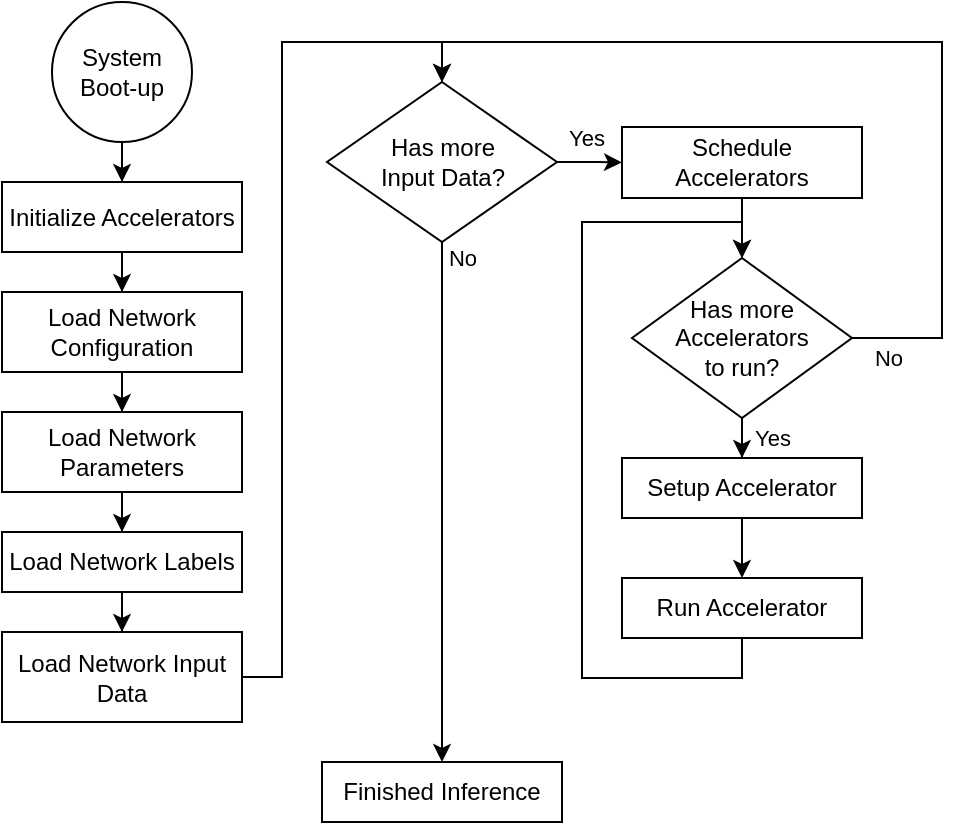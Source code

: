 <mxfile version="13.5.3" type="google"><diagram id="C5RBs43oDa-KdzZeNtuy" name="Page-1"><mxGraphModel dx="1478" dy="928" grid="1" gridSize="10" guides="1" tooltips="1" connect="1" arrows="1" fold="1" page="1" pageScale="1" pageWidth="827" pageHeight="1169" math="0" shadow="0"><root><mxCell id="WIyWlLk6GJQsqaUBKTNV-0"/><mxCell id="WIyWlLk6GJQsqaUBKTNV-1" parent="WIyWlLk6GJQsqaUBKTNV-0"/><mxCell id="r8pOvGpgKGzGNhOfjAAn-9" value="&lt;span&gt;System Boot-up&lt;/span&gt;" style="ellipse;whiteSpace=wrap;html=1;aspect=fixed;container=0;" vertex="1" parent="WIyWlLk6GJQsqaUBKTNV-1"><mxGeometry x="65" y="40" width="70" height="70" as="geometry"/></mxCell><mxCell id="r8pOvGpgKGzGNhOfjAAn-12" value="Initialize Accelerators" style="whiteSpace=wrap;html=1;container=0;" vertex="1" parent="WIyWlLk6GJQsqaUBKTNV-1"><mxGeometry x="40" y="130" width="120" height="35" as="geometry"/></mxCell><mxCell id="r8pOvGpgKGzGNhOfjAAn-13" value="" style="edgeStyle=orthogonalEdgeStyle;rounded=0;orthogonalLoop=1;jettySize=auto;html=1;" edge="1" parent="WIyWlLk6GJQsqaUBKTNV-1" source="r8pOvGpgKGzGNhOfjAAn-9" target="r8pOvGpgKGzGNhOfjAAn-12"><mxGeometry relative="1" as="geometry"/></mxCell><mxCell id="r8pOvGpgKGzGNhOfjAAn-14" value="Load Network Configuration" style="whiteSpace=wrap;html=1;container=0;" vertex="1" parent="WIyWlLk6GJQsqaUBKTNV-1"><mxGeometry x="40" y="185" width="120" height="40" as="geometry"/></mxCell><mxCell id="r8pOvGpgKGzGNhOfjAAn-15" value="" style="edgeStyle=orthogonalEdgeStyle;rounded=0;orthogonalLoop=1;jettySize=auto;html=1;" edge="1" parent="WIyWlLk6GJQsqaUBKTNV-1" source="r8pOvGpgKGzGNhOfjAAn-12" target="r8pOvGpgKGzGNhOfjAAn-14"><mxGeometry relative="1" as="geometry"/></mxCell><mxCell id="r8pOvGpgKGzGNhOfjAAn-16" value="Load Network Parameters" style="whiteSpace=wrap;html=1;container=0;" vertex="1" parent="WIyWlLk6GJQsqaUBKTNV-1"><mxGeometry x="40" y="245" width="120" height="40" as="geometry"/></mxCell><mxCell id="r8pOvGpgKGzGNhOfjAAn-17" value="" style="edgeStyle=orthogonalEdgeStyle;rounded=0;orthogonalLoop=1;jettySize=auto;html=1;" edge="1" parent="WIyWlLk6GJQsqaUBKTNV-1" source="r8pOvGpgKGzGNhOfjAAn-14" target="r8pOvGpgKGzGNhOfjAAn-16"><mxGeometry relative="1" as="geometry"/></mxCell><mxCell id="r8pOvGpgKGzGNhOfjAAn-18" value="Load Network Labels" style="whiteSpace=wrap;html=1;container=0;" vertex="1" parent="WIyWlLk6GJQsqaUBKTNV-1"><mxGeometry x="40" y="305" width="120" height="30" as="geometry"/></mxCell><mxCell id="r8pOvGpgKGzGNhOfjAAn-19" value="" style="edgeStyle=orthogonalEdgeStyle;rounded=0;orthogonalLoop=1;jettySize=auto;html=1;" edge="1" parent="WIyWlLk6GJQsqaUBKTNV-1" source="r8pOvGpgKGzGNhOfjAAn-16" target="r8pOvGpgKGzGNhOfjAAn-18"><mxGeometry relative="1" as="geometry"/></mxCell><mxCell id="r8pOvGpgKGzGNhOfjAAn-20" value="Load Network Input Data" style="whiteSpace=wrap;html=1;container=0;" vertex="1" parent="WIyWlLk6GJQsqaUBKTNV-1"><mxGeometry x="40" y="355" width="120" height="45" as="geometry"/></mxCell><mxCell id="r8pOvGpgKGzGNhOfjAAn-21" value="" style="edgeStyle=orthogonalEdgeStyle;rounded=0;orthogonalLoop=1;jettySize=auto;html=1;" edge="1" parent="WIyWlLk6GJQsqaUBKTNV-1" source="r8pOvGpgKGzGNhOfjAAn-18" target="r8pOvGpgKGzGNhOfjAAn-20"><mxGeometry relative="1" as="geometry"/></mxCell><mxCell id="r8pOvGpgKGzGNhOfjAAn-22" value="Has more &lt;br&gt;Input Data?" style="rhombus;whiteSpace=wrap;html=1;container=0;" vertex="1" parent="WIyWlLk6GJQsqaUBKTNV-1"><mxGeometry x="202.5" y="80" width="115" height="80" as="geometry"/></mxCell><mxCell id="r8pOvGpgKGzGNhOfjAAn-23" value="" style="edgeStyle=orthogonalEdgeStyle;rounded=0;orthogonalLoop=1;jettySize=auto;html=1;entryX=0.5;entryY=0;entryDx=0;entryDy=0;" edge="1" parent="WIyWlLk6GJQsqaUBKTNV-1" source="r8pOvGpgKGzGNhOfjAAn-20" target="r8pOvGpgKGzGNhOfjAAn-22"><mxGeometry relative="1" as="geometry"><mxPoint x="290" y="80" as="targetPoint"/><Array as="points"><mxPoint x="180" y="378"/><mxPoint x="180" y="60"/><mxPoint x="260" y="60"/></Array></mxGeometry></mxCell><mxCell id="r8pOvGpgKGzGNhOfjAAn-24" value="Schedule Accelerators" style="whiteSpace=wrap;html=1;container=0;" vertex="1" parent="WIyWlLk6GJQsqaUBKTNV-1"><mxGeometry x="350" y="102.5" width="120" height="35.5" as="geometry"/></mxCell><mxCell id="r8pOvGpgKGzGNhOfjAAn-25" value="Yes" style="edgeStyle=orthogonalEdgeStyle;rounded=0;orthogonalLoop=1;jettySize=auto;html=1;exitX=1;exitY=0.5;exitDx=0;exitDy=0;" edge="1" parent="WIyWlLk6GJQsqaUBKTNV-1" source="r8pOvGpgKGzGNhOfjAAn-22" target="r8pOvGpgKGzGNhOfjAAn-24"><mxGeometry x="-0.237" y="10" relative="1" as="geometry"><mxPoint x="320" y="120" as="sourcePoint"/><mxPoint x="2" y="-2" as="offset"/></mxGeometry></mxCell><mxCell id="r8pOvGpgKGzGNhOfjAAn-34" style="edgeStyle=orthogonalEdgeStyle;rounded=0;orthogonalLoop=1;jettySize=auto;html=1;exitX=1;exitY=0.5;exitDx=0;exitDy=0;entryX=0.5;entryY=0;entryDx=0;entryDy=0;" edge="1" parent="WIyWlLk6GJQsqaUBKTNV-1" source="r8pOvGpgKGzGNhOfjAAn-27" target="r8pOvGpgKGzGNhOfjAAn-22"><mxGeometry relative="1" as="geometry"><mxPoint x="265" y="70" as="targetPoint"/><Array as="points"><mxPoint x="510" y="208"/><mxPoint x="510" y="60"/><mxPoint x="260" y="60"/></Array></mxGeometry></mxCell><mxCell id="r8pOvGpgKGzGNhOfjAAn-35" value="No" style="edgeLabel;html=1;align=center;verticalAlign=middle;resizable=0;points=[];container=0;" vertex="1" connectable="0" parent="r8pOvGpgKGzGNhOfjAAn-34"><mxGeometry x="-0.883" y="4" relative="1" as="geometry"><mxPoint x="-9" y="14" as="offset"/></mxGeometry></mxCell><mxCell id="r8pOvGpgKGzGNhOfjAAn-27" value="Has more &lt;br&gt;Accelerators &lt;br&gt;to run?" style="rhombus;whiteSpace=wrap;html=1;container=0;" vertex="1" parent="WIyWlLk6GJQsqaUBKTNV-1"><mxGeometry x="355" y="168" width="110" height="80" as="geometry"/></mxCell><mxCell id="r8pOvGpgKGzGNhOfjAAn-28" value="" style="edgeStyle=orthogonalEdgeStyle;rounded=0;orthogonalLoop=1;jettySize=auto;html=1;" edge="1" parent="WIyWlLk6GJQsqaUBKTNV-1" source="r8pOvGpgKGzGNhOfjAAn-24" target="r8pOvGpgKGzGNhOfjAAn-27"><mxGeometry relative="1" as="geometry"/></mxCell><mxCell id="r8pOvGpgKGzGNhOfjAAn-29" value="Setup Accelerator" style="whiteSpace=wrap;html=1;container=0;" vertex="1" parent="WIyWlLk6GJQsqaUBKTNV-1"><mxGeometry x="350" y="268" width="120" height="30" as="geometry"/></mxCell><mxCell id="r8pOvGpgKGzGNhOfjAAn-30" value="Yes" style="edgeStyle=orthogonalEdgeStyle;rounded=0;orthogonalLoop=1;jettySize=auto;html=1;" edge="1" parent="WIyWlLk6GJQsqaUBKTNV-1" source="r8pOvGpgKGzGNhOfjAAn-27" target="r8pOvGpgKGzGNhOfjAAn-29"><mxGeometry x="0.667" y="15" relative="1" as="geometry"><mxPoint as="offset"/></mxGeometry></mxCell><mxCell id="r8pOvGpgKGzGNhOfjAAn-33" style="edgeStyle=orthogonalEdgeStyle;rounded=0;orthogonalLoop=1;jettySize=auto;html=1;exitX=0.5;exitY=1;exitDx=0;exitDy=0;" edge="1" parent="WIyWlLk6GJQsqaUBKTNV-1" source="r8pOvGpgKGzGNhOfjAAn-31"><mxGeometry relative="1" as="geometry"><mxPoint x="410" y="168" as="targetPoint"/><Array as="points"><mxPoint x="410" y="378"/><mxPoint x="330" y="378"/><mxPoint x="330" y="150"/><mxPoint x="410" y="150"/></Array></mxGeometry></mxCell><mxCell id="r8pOvGpgKGzGNhOfjAAn-31" value="Run Accelerator" style="whiteSpace=wrap;html=1;container=0;" vertex="1" parent="WIyWlLk6GJQsqaUBKTNV-1"><mxGeometry x="350" y="328" width="120" height="30" as="geometry"/></mxCell><mxCell id="r8pOvGpgKGzGNhOfjAAn-32" value="" style="edgeStyle=orthogonalEdgeStyle;rounded=0;orthogonalLoop=1;jettySize=auto;html=1;" edge="1" parent="WIyWlLk6GJQsqaUBKTNV-1" source="r8pOvGpgKGzGNhOfjAAn-29" target="r8pOvGpgKGzGNhOfjAAn-31"><mxGeometry relative="1" as="geometry"/></mxCell><mxCell id="r8pOvGpgKGzGNhOfjAAn-38" value="Finished Inference" style="whiteSpace=wrap;html=1;container=0;" vertex="1" parent="WIyWlLk6GJQsqaUBKTNV-1"><mxGeometry x="200" y="420" width="120" height="30" as="geometry"/></mxCell><mxCell id="r8pOvGpgKGzGNhOfjAAn-39" value="No" style="edgeStyle=orthogonalEdgeStyle;rounded=0;orthogonalLoop=1;jettySize=auto;html=1;exitX=0.5;exitY=1;exitDx=0;exitDy=0;" edge="1" parent="WIyWlLk6GJQsqaUBKTNV-1" source="r8pOvGpgKGzGNhOfjAAn-22" target="r8pOvGpgKGzGNhOfjAAn-38"><mxGeometry x="-0.938" y="10" relative="1" as="geometry"><mxPoint as="offset"/></mxGeometry></mxCell></root></mxGraphModel></diagram></mxfile>
